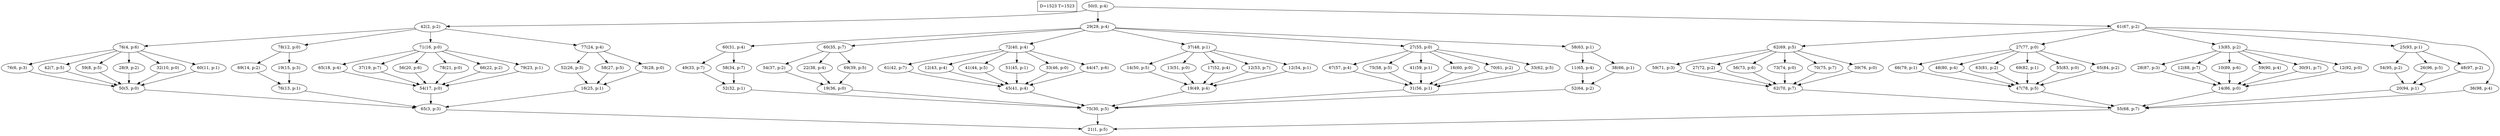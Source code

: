 digraph Task {
i [shape=box, label="D=1523 T=1523"]; 
0 [label="50(0, p:4)"];
1 [label="21(1, p:5)"];
2 [label="42(2, p:2)"];
3 [label="65(3, p:3)"];
4 [label="76(4, p:6)"];
5 [label="50(5, p:0)"];
6 [label="76(6, p:3)"];
7 [label="42(7, p:5)"];
8 [label="59(8, p:5)"];
9 [label="28(9, p:2)"];
10 [label="32(10, p:0)"];
11 [label="60(11, p:1)"];
12 [label="78(12, p:0)"];
13 [label="76(13, p:1)"];
14 [label="69(14, p:2)"];
15 [label="19(15, p:3)"];
16 [label="71(16, p:0)"];
17 [label="54(17, p:0)"];
18 [label="65(18, p:4)"];
19 [label="37(19, p:7)"];
20 [label="56(20, p:6)"];
21 [label="78(21, p:0)"];
22 [label="66(22, p:2)"];
23 [label="79(23, p:1)"];
24 [label="77(24, p:4)"];
25 [label="16(25, p:1)"];
26 [label="52(26, p:3)"];
27 [label="58(27, p:5)"];
28 [label="78(28, p:0)"];
29 [label="29(29, p:4)"];
30 [label="75(30, p:5)"];
31 [label="60(31, p:4)"];
32 [label="52(32, p:1)"];
33 [label="49(33, p:7)"];
34 [label="58(34, p:7)"];
35 [label="60(35, p:7)"];
36 [label="19(36, p:0)"];
37 [label="54(37, p:2)"];
38 [label="22(38, p:4)"];
39 [label="69(39, p:5)"];
40 [label="72(40, p:4)"];
41 [label="45(41, p:4)"];
42 [label="61(42, p:7)"];
43 [label="12(43, p:4)"];
44 [label="41(44, p:5)"];
45 [label="51(45, p:1)"];
46 [label="33(46, p:0)"];
47 [label="44(47, p:6)"];
48 [label="37(48, p:1)"];
49 [label="19(49, p:4)"];
50 [label="14(50, p:5)"];
51 [label="13(51, p:0)"];
52 [label="17(52, p:4)"];
53 [label="12(53, p:7)"];
54 [label="12(54, p:1)"];
55 [label="27(55, p:0)"];
56 [label="31(56, p:1)"];
57 [label="67(57, p:4)"];
58 [label="75(58, p:5)"];
59 [label="41(59, p:1)"];
60 [label="16(60, p:0)"];
61 [label="70(61, p:2)"];
62 [label="33(62, p:5)"];
63 [label="58(63, p:1)"];
64 [label="52(64, p:2)"];
65 [label="11(65, p:4)"];
66 [label="38(66, p:1)"];
67 [label="61(67, p:2)"];
68 [label="55(68, p:7)"];
69 [label="62(69, p:5)"];
70 [label="62(70, p:7)"];
71 [label="59(71, p:3)"];
72 [label="27(72, p:2)"];
73 [label="56(73, p:6)"];
74 [label="73(74, p:0)"];
75 [label="70(75, p:7)"];
76 [label="39(76, p:0)"];
77 [label="27(77, p:0)"];
78 [label="47(78, p:5)"];
79 [label="66(79, p:1)"];
80 [label="48(80, p:4)"];
81 [label="63(81, p:2)"];
82 [label="69(82, p:1)"];
83 [label="55(83, p:0)"];
84 [label="65(84, p:2)"];
85 [label="13(85, p:2)"];
86 [label="14(86, p:0)"];
87 [label="28(87, p:3)"];
88 [label="12(88, p:7)"];
89 [label="10(89, p:6)"];
90 [label="59(90, p:4)"];
91 [label="30(91, p:7)"];
92 [label="12(92, p:0)"];
93 [label="25(93, p:1)"];
94 [label="20(94, p:1)"];
95 [label="54(95, p:2)"];
96 [label="26(96, p:5)"];
97 [label="48(97, p:2)"];
98 [label="36(98, p:4)"];
0 -> 2;
0 -> 29;
0 -> 67;
2 -> 4;
2 -> 12;
2 -> 16;
2 -> 24;
3 -> 1;
4 -> 6;
4 -> 7;
4 -> 8;
4 -> 9;
4 -> 10;
4 -> 11;
5 -> 3;
6 -> 5;
7 -> 5;
8 -> 5;
9 -> 5;
10 -> 5;
11 -> 5;
12 -> 14;
12 -> 15;
13 -> 3;
14 -> 13;
15 -> 13;
16 -> 18;
16 -> 19;
16 -> 20;
16 -> 21;
16 -> 22;
16 -> 23;
17 -> 3;
18 -> 17;
19 -> 17;
20 -> 17;
21 -> 17;
22 -> 17;
23 -> 17;
24 -> 26;
24 -> 27;
24 -> 28;
25 -> 3;
26 -> 25;
27 -> 25;
28 -> 25;
29 -> 31;
29 -> 35;
29 -> 40;
29 -> 48;
29 -> 55;
29 -> 63;
30 -> 1;
31 -> 33;
31 -> 34;
32 -> 30;
33 -> 32;
34 -> 32;
35 -> 37;
35 -> 38;
35 -> 39;
36 -> 30;
37 -> 36;
38 -> 36;
39 -> 36;
40 -> 42;
40 -> 43;
40 -> 44;
40 -> 45;
40 -> 46;
40 -> 47;
41 -> 30;
42 -> 41;
43 -> 41;
44 -> 41;
45 -> 41;
46 -> 41;
47 -> 41;
48 -> 50;
48 -> 51;
48 -> 52;
48 -> 53;
48 -> 54;
49 -> 30;
50 -> 49;
51 -> 49;
52 -> 49;
53 -> 49;
54 -> 49;
55 -> 57;
55 -> 58;
55 -> 59;
55 -> 60;
55 -> 61;
55 -> 62;
56 -> 30;
57 -> 56;
58 -> 56;
59 -> 56;
60 -> 56;
61 -> 56;
62 -> 56;
63 -> 65;
63 -> 66;
64 -> 30;
65 -> 64;
66 -> 64;
67 -> 69;
67 -> 77;
67 -> 85;
67 -> 93;
67 -> 98;
68 -> 1;
69 -> 71;
69 -> 72;
69 -> 73;
69 -> 74;
69 -> 75;
69 -> 76;
70 -> 68;
71 -> 70;
72 -> 70;
73 -> 70;
74 -> 70;
75 -> 70;
76 -> 70;
77 -> 79;
77 -> 80;
77 -> 81;
77 -> 82;
77 -> 83;
77 -> 84;
78 -> 68;
79 -> 78;
80 -> 78;
81 -> 78;
82 -> 78;
83 -> 78;
84 -> 78;
85 -> 87;
85 -> 88;
85 -> 89;
85 -> 90;
85 -> 91;
85 -> 92;
86 -> 68;
87 -> 86;
88 -> 86;
89 -> 86;
90 -> 86;
91 -> 86;
92 -> 86;
93 -> 95;
93 -> 96;
93 -> 97;
94 -> 68;
95 -> 94;
96 -> 94;
97 -> 94;
98 -> 68;
}